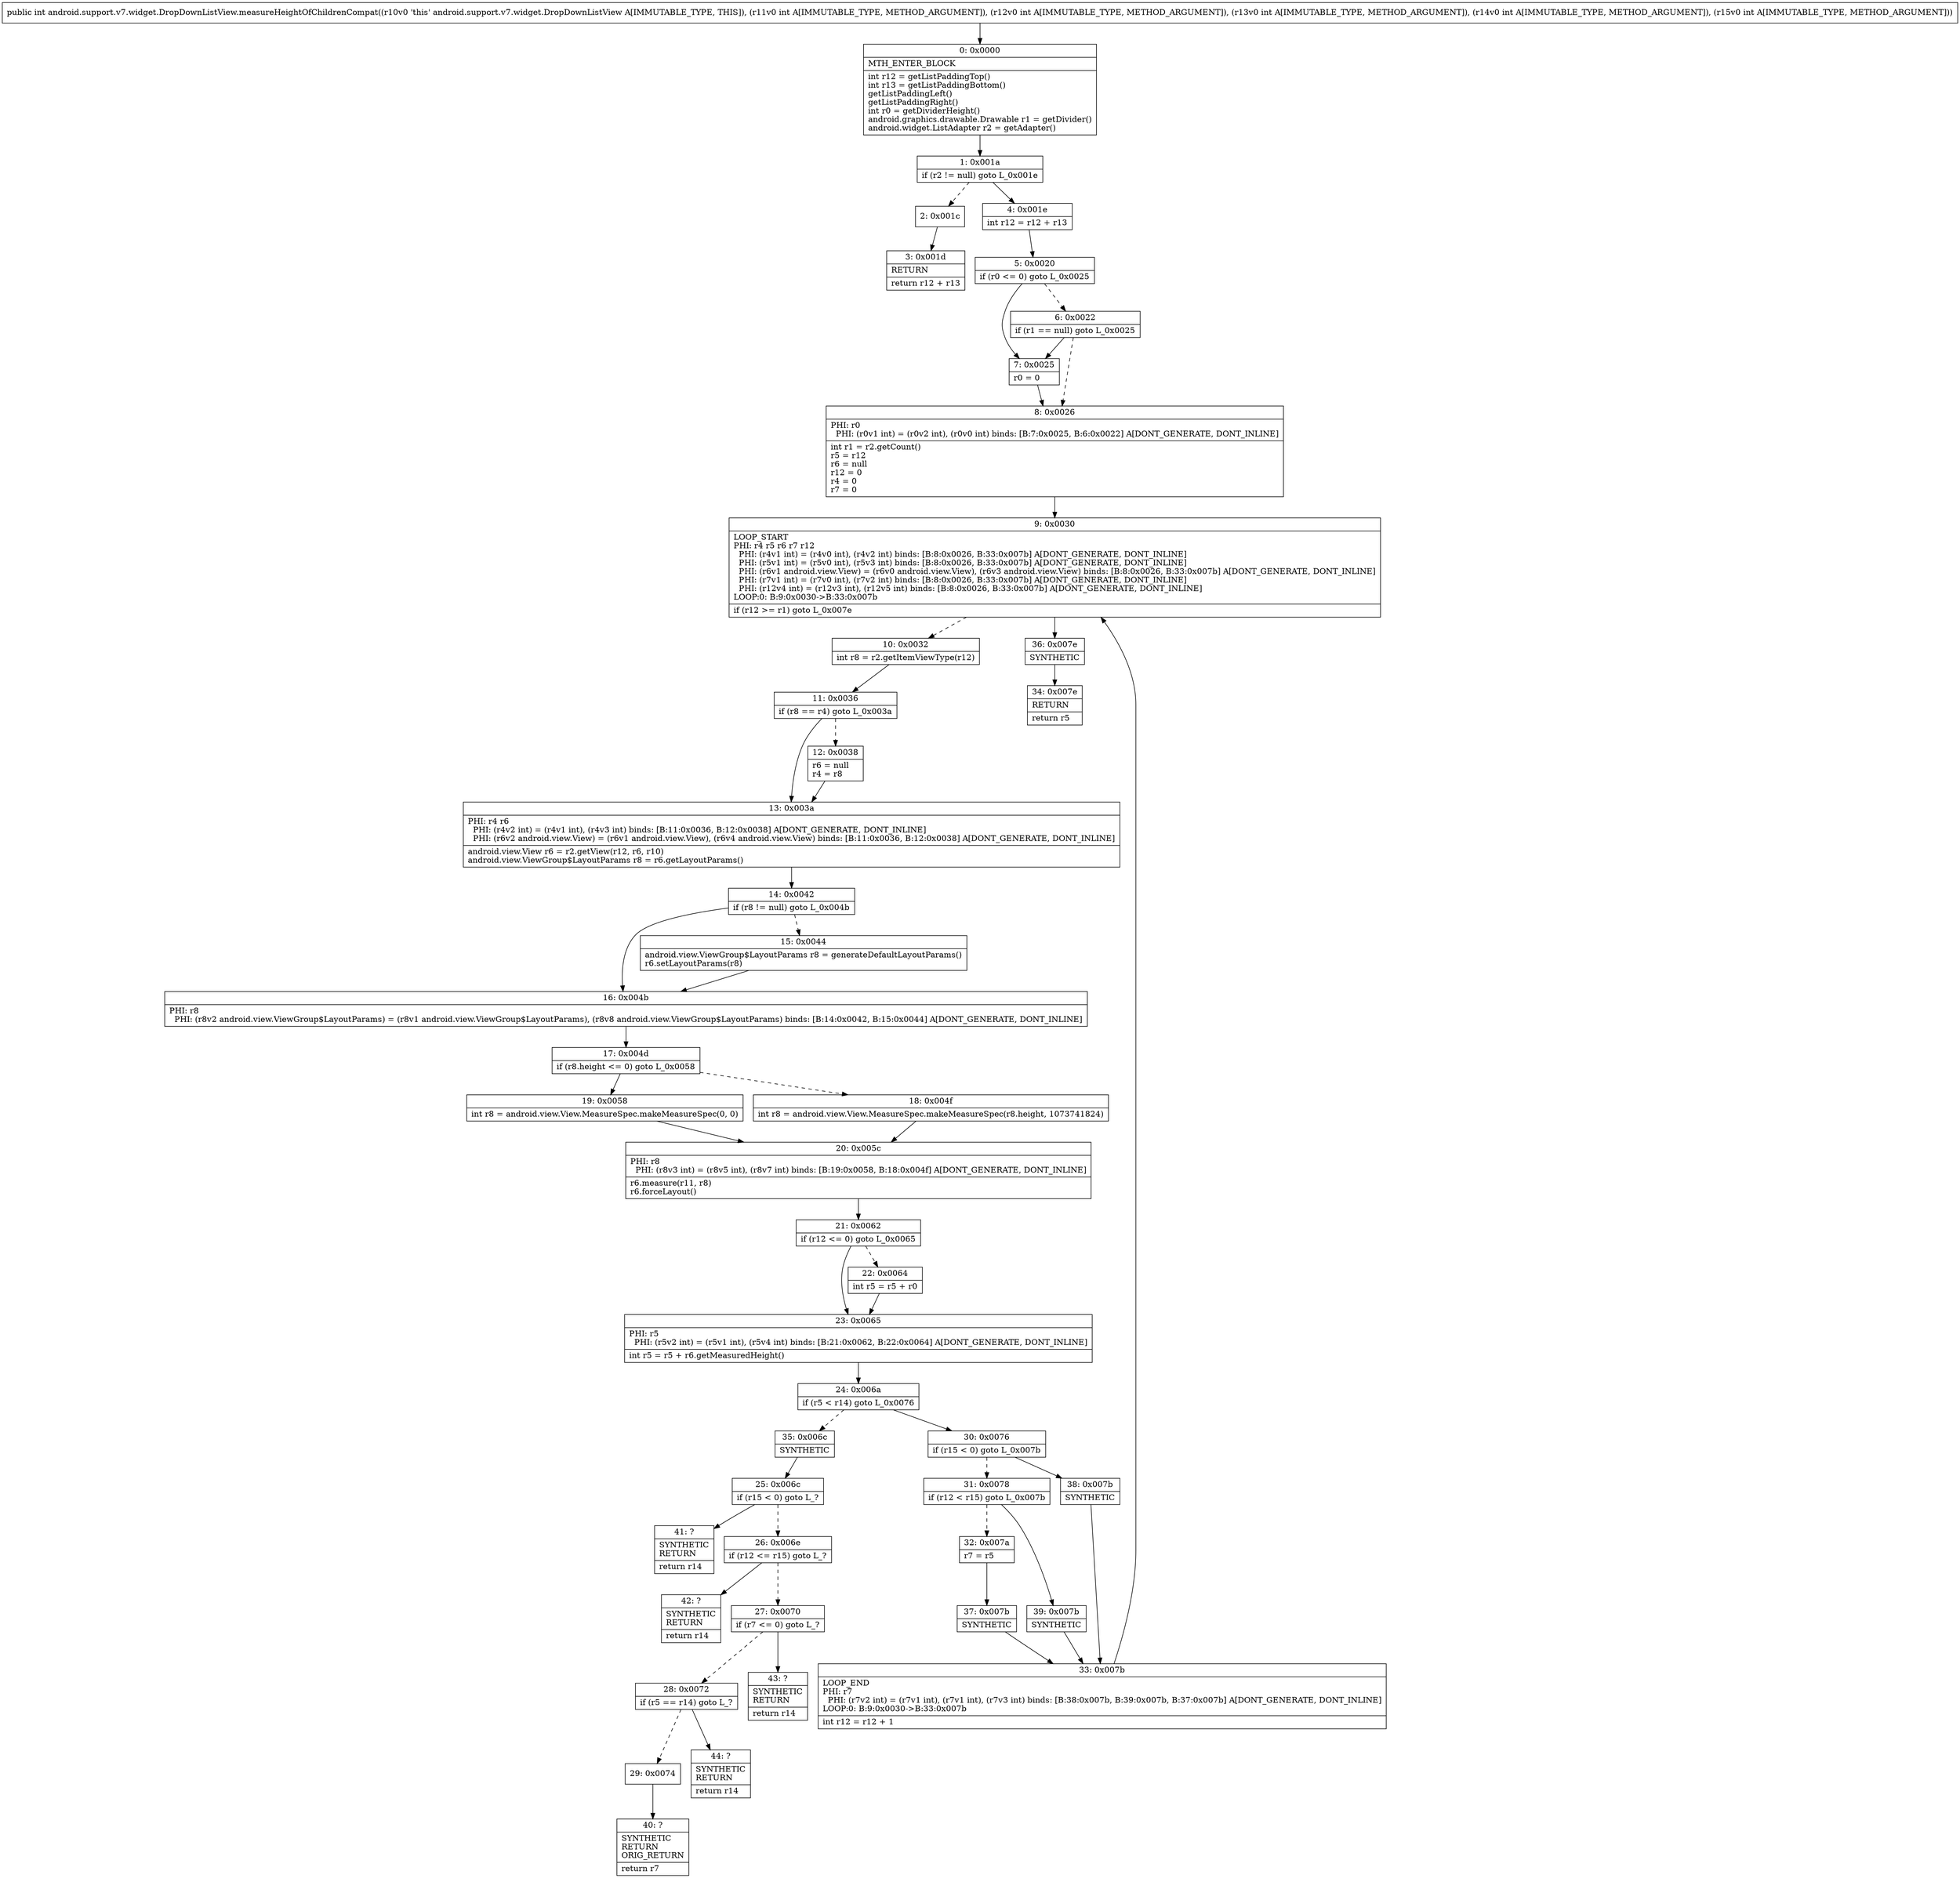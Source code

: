 digraph "CFG forandroid.support.v7.widget.DropDownListView.measureHeightOfChildrenCompat(IIIII)I" {
Node_0 [shape=record,label="{0\:\ 0x0000|MTH_ENTER_BLOCK\l|int r12 = getListPaddingTop()\lint r13 = getListPaddingBottom()\lgetListPaddingLeft()\lgetListPaddingRight()\lint r0 = getDividerHeight()\landroid.graphics.drawable.Drawable r1 = getDivider()\landroid.widget.ListAdapter r2 = getAdapter()\l}"];
Node_1 [shape=record,label="{1\:\ 0x001a|if (r2 != null) goto L_0x001e\l}"];
Node_2 [shape=record,label="{2\:\ 0x001c}"];
Node_3 [shape=record,label="{3\:\ 0x001d|RETURN\l|return r12 + r13\l}"];
Node_4 [shape=record,label="{4\:\ 0x001e|int r12 = r12 + r13\l}"];
Node_5 [shape=record,label="{5\:\ 0x0020|if (r0 \<= 0) goto L_0x0025\l}"];
Node_6 [shape=record,label="{6\:\ 0x0022|if (r1 == null) goto L_0x0025\l}"];
Node_7 [shape=record,label="{7\:\ 0x0025|r0 = 0\l}"];
Node_8 [shape=record,label="{8\:\ 0x0026|PHI: r0 \l  PHI: (r0v1 int) = (r0v2 int), (r0v0 int) binds: [B:7:0x0025, B:6:0x0022] A[DONT_GENERATE, DONT_INLINE]\l|int r1 = r2.getCount()\lr5 = r12\lr6 = null\lr12 = 0\lr4 = 0\lr7 = 0\l}"];
Node_9 [shape=record,label="{9\:\ 0x0030|LOOP_START\lPHI: r4 r5 r6 r7 r12 \l  PHI: (r4v1 int) = (r4v0 int), (r4v2 int) binds: [B:8:0x0026, B:33:0x007b] A[DONT_GENERATE, DONT_INLINE]\l  PHI: (r5v1 int) = (r5v0 int), (r5v3 int) binds: [B:8:0x0026, B:33:0x007b] A[DONT_GENERATE, DONT_INLINE]\l  PHI: (r6v1 android.view.View) = (r6v0 android.view.View), (r6v3 android.view.View) binds: [B:8:0x0026, B:33:0x007b] A[DONT_GENERATE, DONT_INLINE]\l  PHI: (r7v1 int) = (r7v0 int), (r7v2 int) binds: [B:8:0x0026, B:33:0x007b] A[DONT_GENERATE, DONT_INLINE]\l  PHI: (r12v4 int) = (r12v3 int), (r12v5 int) binds: [B:8:0x0026, B:33:0x007b] A[DONT_GENERATE, DONT_INLINE]\lLOOP:0: B:9:0x0030\-\>B:33:0x007b\l|if (r12 \>= r1) goto L_0x007e\l}"];
Node_10 [shape=record,label="{10\:\ 0x0032|int r8 = r2.getItemViewType(r12)\l}"];
Node_11 [shape=record,label="{11\:\ 0x0036|if (r8 == r4) goto L_0x003a\l}"];
Node_12 [shape=record,label="{12\:\ 0x0038|r6 = null\lr4 = r8\l}"];
Node_13 [shape=record,label="{13\:\ 0x003a|PHI: r4 r6 \l  PHI: (r4v2 int) = (r4v1 int), (r4v3 int) binds: [B:11:0x0036, B:12:0x0038] A[DONT_GENERATE, DONT_INLINE]\l  PHI: (r6v2 android.view.View) = (r6v1 android.view.View), (r6v4 android.view.View) binds: [B:11:0x0036, B:12:0x0038] A[DONT_GENERATE, DONT_INLINE]\l|android.view.View r6 = r2.getView(r12, r6, r10)\landroid.view.ViewGroup$LayoutParams r8 = r6.getLayoutParams()\l}"];
Node_14 [shape=record,label="{14\:\ 0x0042|if (r8 != null) goto L_0x004b\l}"];
Node_15 [shape=record,label="{15\:\ 0x0044|android.view.ViewGroup$LayoutParams r8 = generateDefaultLayoutParams()\lr6.setLayoutParams(r8)\l}"];
Node_16 [shape=record,label="{16\:\ 0x004b|PHI: r8 \l  PHI: (r8v2 android.view.ViewGroup$LayoutParams) = (r8v1 android.view.ViewGroup$LayoutParams), (r8v8 android.view.ViewGroup$LayoutParams) binds: [B:14:0x0042, B:15:0x0044] A[DONT_GENERATE, DONT_INLINE]\l}"];
Node_17 [shape=record,label="{17\:\ 0x004d|if (r8.height \<= 0) goto L_0x0058\l}"];
Node_18 [shape=record,label="{18\:\ 0x004f|int r8 = android.view.View.MeasureSpec.makeMeasureSpec(r8.height, 1073741824)\l}"];
Node_19 [shape=record,label="{19\:\ 0x0058|int r8 = android.view.View.MeasureSpec.makeMeasureSpec(0, 0)\l}"];
Node_20 [shape=record,label="{20\:\ 0x005c|PHI: r8 \l  PHI: (r8v3 int) = (r8v5 int), (r8v7 int) binds: [B:19:0x0058, B:18:0x004f] A[DONT_GENERATE, DONT_INLINE]\l|r6.measure(r11, r8)\lr6.forceLayout()\l}"];
Node_21 [shape=record,label="{21\:\ 0x0062|if (r12 \<= 0) goto L_0x0065\l}"];
Node_22 [shape=record,label="{22\:\ 0x0064|int r5 = r5 + r0\l}"];
Node_23 [shape=record,label="{23\:\ 0x0065|PHI: r5 \l  PHI: (r5v2 int) = (r5v1 int), (r5v4 int) binds: [B:21:0x0062, B:22:0x0064] A[DONT_GENERATE, DONT_INLINE]\l|int r5 = r5 + r6.getMeasuredHeight()\l}"];
Node_24 [shape=record,label="{24\:\ 0x006a|if (r5 \< r14) goto L_0x0076\l}"];
Node_25 [shape=record,label="{25\:\ 0x006c|if (r15 \< 0) goto L_?\l}"];
Node_26 [shape=record,label="{26\:\ 0x006e|if (r12 \<= r15) goto L_?\l}"];
Node_27 [shape=record,label="{27\:\ 0x0070|if (r7 \<= 0) goto L_?\l}"];
Node_28 [shape=record,label="{28\:\ 0x0072|if (r5 == r14) goto L_?\l}"];
Node_29 [shape=record,label="{29\:\ 0x0074}"];
Node_30 [shape=record,label="{30\:\ 0x0076|if (r15 \< 0) goto L_0x007b\l}"];
Node_31 [shape=record,label="{31\:\ 0x0078|if (r12 \< r15) goto L_0x007b\l}"];
Node_32 [shape=record,label="{32\:\ 0x007a|r7 = r5\l}"];
Node_33 [shape=record,label="{33\:\ 0x007b|LOOP_END\lPHI: r7 \l  PHI: (r7v2 int) = (r7v1 int), (r7v1 int), (r7v3 int) binds: [B:38:0x007b, B:39:0x007b, B:37:0x007b] A[DONT_GENERATE, DONT_INLINE]\lLOOP:0: B:9:0x0030\-\>B:33:0x007b\l|int r12 = r12 + 1\l}"];
Node_34 [shape=record,label="{34\:\ 0x007e|RETURN\l|return r5\l}"];
Node_35 [shape=record,label="{35\:\ 0x006c|SYNTHETIC\l}"];
Node_36 [shape=record,label="{36\:\ 0x007e|SYNTHETIC\l}"];
Node_37 [shape=record,label="{37\:\ 0x007b|SYNTHETIC\l}"];
Node_38 [shape=record,label="{38\:\ 0x007b|SYNTHETIC\l}"];
Node_39 [shape=record,label="{39\:\ 0x007b|SYNTHETIC\l}"];
Node_40 [shape=record,label="{40\:\ ?|SYNTHETIC\lRETURN\lORIG_RETURN\l|return r7\l}"];
Node_41 [shape=record,label="{41\:\ ?|SYNTHETIC\lRETURN\l|return r14\l}"];
Node_42 [shape=record,label="{42\:\ ?|SYNTHETIC\lRETURN\l|return r14\l}"];
Node_43 [shape=record,label="{43\:\ ?|SYNTHETIC\lRETURN\l|return r14\l}"];
Node_44 [shape=record,label="{44\:\ ?|SYNTHETIC\lRETURN\l|return r14\l}"];
MethodNode[shape=record,label="{public int android.support.v7.widget.DropDownListView.measureHeightOfChildrenCompat((r10v0 'this' android.support.v7.widget.DropDownListView A[IMMUTABLE_TYPE, THIS]), (r11v0 int A[IMMUTABLE_TYPE, METHOD_ARGUMENT]), (r12v0 int A[IMMUTABLE_TYPE, METHOD_ARGUMENT]), (r13v0 int A[IMMUTABLE_TYPE, METHOD_ARGUMENT]), (r14v0 int A[IMMUTABLE_TYPE, METHOD_ARGUMENT]), (r15v0 int A[IMMUTABLE_TYPE, METHOD_ARGUMENT])) }"];
MethodNode -> Node_0;
Node_0 -> Node_1;
Node_1 -> Node_2[style=dashed];
Node_1 -> Node_4;
Node_2 -> Node_3;
Node_4 -> Node_5;
Node_5 -> Node_6[style=dashed];
Node_5 -> Node_7;
Node_6 -> Node_7;
Node_6 -> Node_8[style=dashed];
Node_7 -> Node_8;
Node_8 -> Node_9;
Node_9 -> Node_10[style=dashed];
Node_9 -> Node_36;
Node_10 -> Node_11;
Node_11 -> Node_12[style=dashed];
Node_11 -> Node_13;
Node_12 -> Node_13;
Node_13 -> Node_14;
Node_14 -> Node_15[style=dashed];
Node_14 -> Node_16;
Node_15 -> Node_16;
Node_16 -> Node_17;
Node_17 -> Node_18[style=dashed];
Node_17 -> Node_19;
Node_18 -> Node_20;
Node_19 -> Node_20;
Node_20 -> Node_21;
Node_21 -> Node_22[style=dashed];
Node_21 -> Node_23;
Node_22 -> Node_23;
Node_23 -> Node_24;
Node_24 -> Node_30;
Node_24 -> Node_35[style=dashed];
Node_25 -> Node_26[style=dashed];
Node_25 -> Node_41;
Node_26 -> Node_27[style=dashed];
Node_26 -> Node_42;
Node_27 -> Node_28[style=dashed];
Node_27 -> Node_43;
Node_28 -> Node_29[style=dashed];
Node_28 -> Node_44;
Node_29 -> Node_40;
Node_30 -> Node_31[style=dashed];
Node_30 -> Node_38;
Node_31 -> Node_32[style=dashed];
Node_31 -> Node_39;
Node_32 -> Node_37;
Node_33 -> Node_9;
Node_35 -> Node_25;
Node_36 -> Node_34;
Node_37 -> Node_33;
Node_38 -> Node_33;
Node_39 -> Node_33;
}

